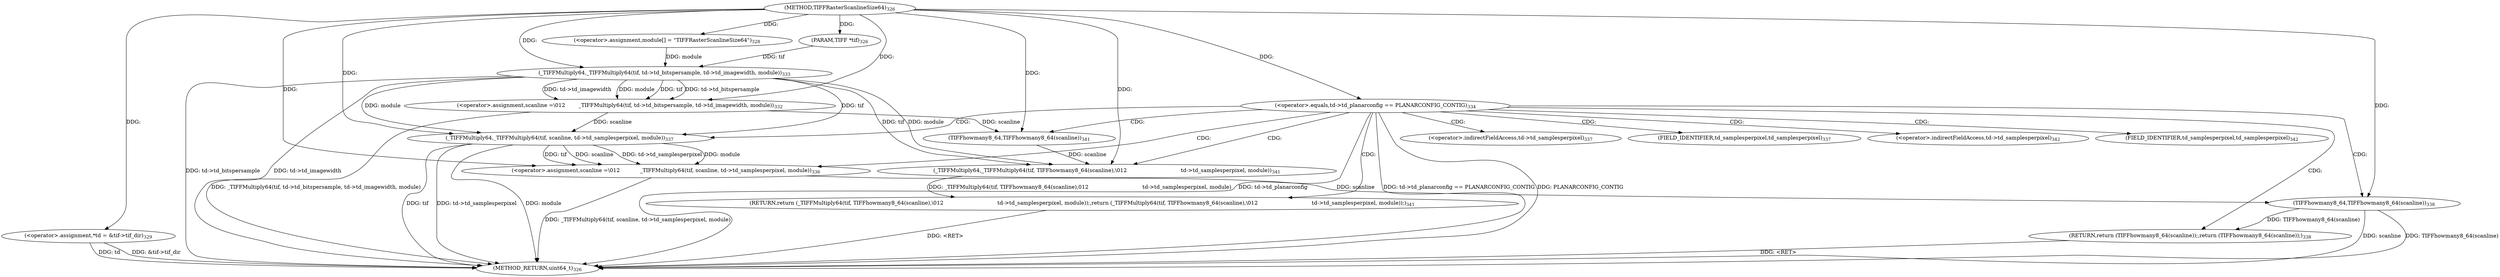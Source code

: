 digraph "TIFFRasterScanlineSize64" {  
"11671" [label = <(METHOD,TIFFRasterScanlineSize64)<SUB>326</SUB>> ]
"11727" [label = <(METHOD_RETURN,uint64_t)<SUB>326</SUB>> ]
"11672" [label = <(PARAM,TIFF *tif)<SUB>326</SUB>> ]
"11675" [label = <(&lt;operator&gt;.assignment,module[] = &quot;TIFFRasterScanlineSize64&quot;)<SUB>328</SUB>> ]
"11679" [label = <(&lt;operator&gt;.assignment,*td = &amp;tif-&gt;tif_dir)<SUB>329</SUB>> ]
"11686" [label = <(&lt;operator&gt;.assignment,scanline =\012        _TIFFMultiply64(tif, td-&gt;td_bitspersample, td-&gt;td_imagewidth, module))<SUB>332</SUB>> ]
"11698" [label = <(&lt;operator&gt;.equals,td-&gt;td_planarconfig == PLANARCONFIG_CONTIG)<SUB>334</SUB>> ]
"11688" [label = <(_TIFFMultiply64,_TIFFMultiply64(tif, td-&gt;td_bitspersample, td-&gt;td_imagewidth, module))<SUB>333</SUB>> ]
"11704" [label = <(&lt;operator&gt;.assignment,scanline =\012            _TIFFMultiply64(tif, scanline, td-&gt;td_samplesperpixel, module))<SUB>336</SUB>> ]
"11713" [label = <(RETURN,return (TIFFhowmany8_64(scanline));,return (TIFFhowmany8_64(scanline));)<SUB>338</SUB>> ]
"11714" [label = <(TIFFhowmany8_64,TIFFhowmany8_64(scanline))<SUB>338</SUB>> ]
"11718" [label = <(RETURN,return (_TIFFMultiply64(tif, TIFFhowmany8_64(scanline),\012                                td-&gt;td_samplesperpixel, module));,return (_TIFFMultiply64(tif, TIFFhowmany8_64(scanline),\012                                td-&gt;td_samplesperpixel, module));)<SUB>341</SUB>> ]
"11706" [label = <(_TIFFMultiply64,_TIFFMultiply64(tif, scanline, td-&gt;td_samplesperpixel, module))<SUB>337</SUB>> ]
"11719" [label = <(_TIFFMultiply64,_TIFFMultiply64(tif, TIFFhowmany8_64(scanline),\012                                td-&gt;td_samplesperpixel, module))<SUB>341</SUB>> ]
"11721" [label = <(TIFFhowmany8_64,TIFFhowmany8_64(scanline))<SUB>341</SUB>> ]
"11709" [label = <(&lt;operator&gt;.indirectFieldAccess,td-&gt;td_samplesperpixel)<SUB>337</SUB>> ]
"11711" [label = <(FIELD_IDENTIFIER,td_samplesperpixel,td_samplesperpixel)<SUB>337</SUB>> ]
"11723" [label = <(&lt;operator&gt;.indirectFieldAccess,td-&gt;td_samplesperpixel)<SUB>342</SUB>> ]
"11725" [label = <(FIELD_IDENTIFIER,td_samplesperpixel,td_samplesperpixel)<SUB>342</SUB>> ]
  "11718" -> "11727"  [ label = "DDG: &lt;RET&gt;"] 
  "11713" -> "11727"  [ label = "DDG: &lt;RET&gt;"] 
  "11679" -> "11727"  [ label = "DDG: td"] 
  "11679" -> "11727"  [ label = "DDG: &amp;tif-&gt;tif_dir"] 
  "11688" -> "11727"  [ label = "DDG: td-&gt;td_bitspersample"] 
  "11688" -> "11727"  [ label = "DDG: td-&gt;td_imagewidth"] 
  "11686" -> "11727"  [ label = "DDG: _TIFFMultiply64(tif, td-&gt;td_bitspersample, td-&gt;td_imagewidth, module)"] 
  "11698" -> "11727"  [ label = "DDG: td-&gt;td_planarconfig"] 
  "11698" -> "11727"  [ label = "DDG: td-&gt;td_planarconfig == PLANARCONFIG_CONTIG"] 
  "11706" -> "11727"  [ label = "DDG: tif"] 
  "11706" -> "11727"  [ label = "DDG: td-&gt;td_samplesperpixel"] 
  "11706" -> "11727"  [ label = "DDG: module"] 
  "11704" -> "11727"  [ label = "DDG: _TIFFMultiply64(tif, scanline, td-&gt;td_samplesperpixel, module)"] 
  "11714" -> "11727"  [ label = "DDG: scanline"] 
  "11714" -> "11727"  [ label = "DDG: TIFFhowmany8_64(scanline)"] 
  "11698" -> "11727"  [ label = "DDG: PLANARCONFIG_CONTIG"] 
  "11671" -> "11672"  [ label = "DDG: "] 
  "11671" -> "11675"  [ label = "DDG: "] 
  "11688" -> "11686"  [ label = "DDG: tif"] 
  "11688" -> "11686"  [ label = "DDG: td-&gt;td_bitspersample"] 
  "11688" -> "11686"  [ label = "DDG: td-&gt;td_imagewidth"] 
  "11688" -> "11686"  [ label = "DDG: module"] 
  "11671" -> "11679"  [ label = "DDG: "] 
  "11671" -> "11686"  [ label = "DDG: "] 
  "11672" -> "11688"  [ label = "DDG: tif"] 
  "11671" -> "11688"  [ label = "DDG: "] 
  "11675" -> "11688"  [ label = "DDG: module"] 
  "11671" -> "11698"  [ label = "DDG: "] 
  "11706" -> "11704"  [ label = "DDG: tif"] 
  "11706" -> "11704"  [ label = "DDG: scanline"] 
  "11706" -> "11704"  [ label = "DDG: td-&gt;td_samplesperpixel"] 
  "11706" -> "11704"  [ label = "DDG: module"] 
  "11714" -> "11713"  [ label = "DDG: TIFFhowmany8_64(scanline)"] 
  "11671" -> "11704"  [ label = "DDG: "] 
  "11719" -> "11718"  [ label = "DDG: _TIFFMultiply64(tif, TIFFhowmany8_64(scanline),\012                                td-&gt;td_samplesperpixel, module)"] 
  "11688" -> "11706"  [ label = "DDG: tif"] 
  "11671" -> "11706"  [ label = "DDG: "] 
  "11686" -> "11706"  [ label = "DDG: scanline"] 
  "11688" -> "11706"  [ label = "DDG: module"] 
  "11704" -> "11714"  [ label = "DDG: scanline"] 
  "11671" -> "11714"  [ label = "DDG: "] 
  "11688" -> "11719"  [ label = "DDG: tif"] 
  "11671" -> "11719"  [ label = "DDG: "] 
  "11721" -> "11719"  [ label = "DDG: scanline"] 
  "11688" -> "11719"  [ label = "DDG: module"] 
  "11686" -> "11721"  [ label = "DDG: scanline"] 
  "11671" -> "11721"  [ label = "DDG: "] 
  "11698" -> "11723"  [ label = "CDG: "] 
  "11698" -> "11719"  [ label = "CDG: "] 
  "11698" -> "11704"  [ label = "CDG: "] 
  "11698" -> "11711"  [ label = "CDG: "] 
  "11698" -> "11714"  [ label = "CDG: "] 
  "11698" -> "11706"  [ label = "CDG: "] 
  "11698" -> "11721"  [ label = "CDG: "] 
  "11698" -> "11718"  [ label = "CDG: "] 
  "11698" -> "11709"  [ label = "CDG: "] 
  "11698" -> "11713"  [ label = "CDG: "] 
  "11698" -> "11725"  [ label = "CDG: "] 
}

